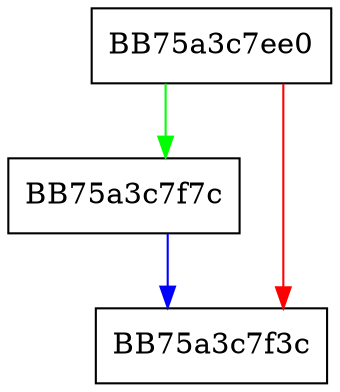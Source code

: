 digraph callTMres {
  node [shape="box"];
  graph [splines=ortho];
  BB75a3c7ee0 -> BB75a3c7f7c [color="green"];
  BB75a3c7ee0 -> BB75a3c7f3c [color="red"];
  BB75a3c7f7c -> BB75a3c7f3c [color="blue"];
}